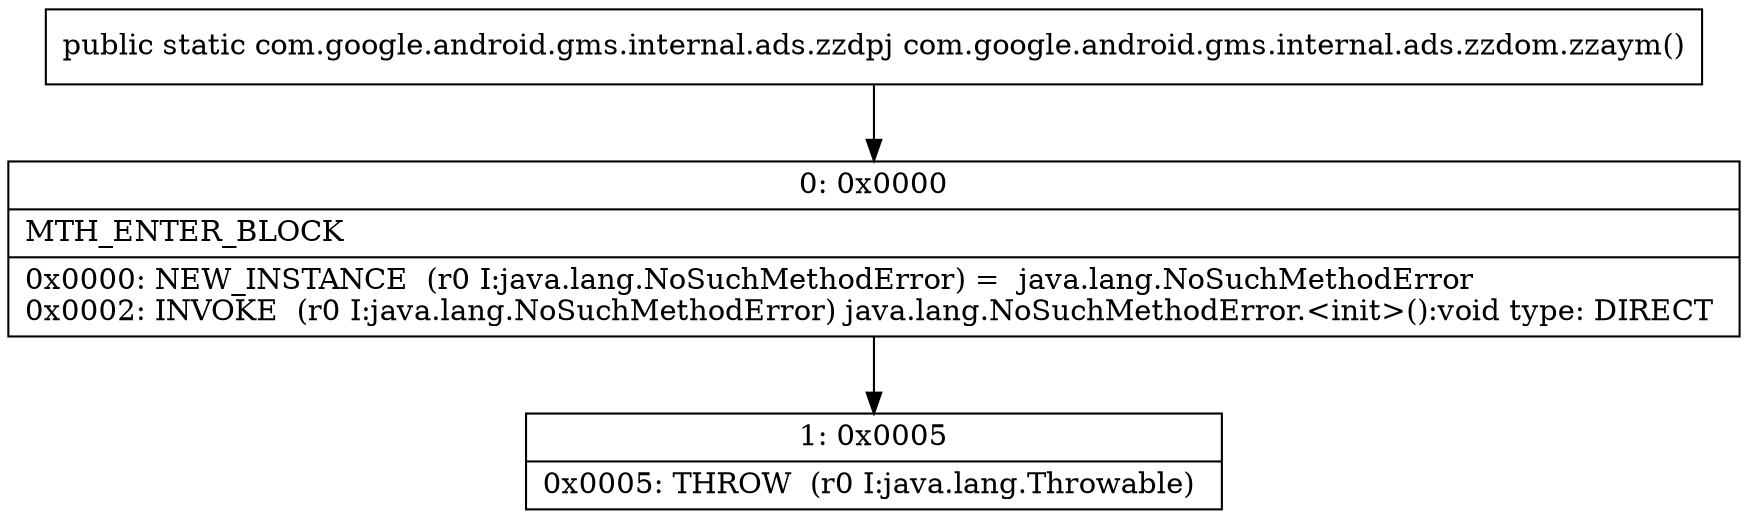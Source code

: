 digraph "CFG forcom.google.android.gms.internal.ads.zzdom.zzaym()Lcom\/google\/android\/gms\/internal\/ads\/zzdpj;" {
Node_0 [shape=record,label="{0\:\ 0x0000|MTH_ENTER_BLOCK\l|0x0000: NEW_INSTANCE  (r0 I:java.lang.NoSuchMethodError) =  java.lang.NoSuchMethodError \l0x0002: INVOKE  (r0 I:java.lang.NoSuchMethodError) java.lang.NoSuchMethodError.\<init\>():void type: DIRECT \l}"];
Node_1 [shape=record,label="{1\:\ 0x0005|0x0005: THROW  (r0 I:java.lang.Throwable) \l}"];
MethodNode[shape=record,label="{public static com.google.android.gms.internal.ads.zzdpj com.google.android.gms.internal.ads.zzdom.zzaym() }"];
MethodNode -> Node_0;
Node_0 -> Node_1;
}

